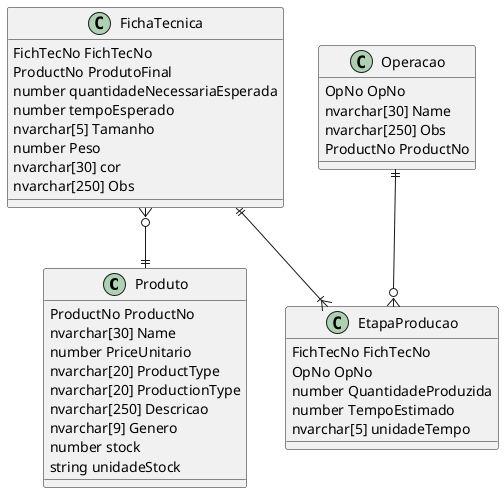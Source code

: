 @startuml NormalizacaoFichaTecnica

class Produto {
    ProductNo ProductNo
    nvarchar[30] Name 
    number PriceUnitario 
    nvarchar[20] ProductType
    nvarchar[20] ProductionType
    nvarchar[250] Descricao
    nvarchar[9] Genero
    number stock 
    string unidadeStock
}

class Operacao {
    OpNo OpNo
    nvarchar[30] Name 
    nvarchar[250] Obs
    ProductNo ProductNo 
}

class FichaTecnica {
    FichTecNo FichTecNo
    ProductNo ProdutoFinal
    number quantidadeNecessariaEsperada
    number tempoEsperado
    nvarchar[5] Tamanho
    number Peso
    nvarchar[30] cor
    nvarchar[250] Obs
}

class EtapaProducao {
    FichTecNo FichTecNo
    OpNo OpNo
    number QuantidadeProduzida
    number TempoEstimado 
    nvarchar[5] unidadeTempo  
}

/'
Relacionamento da FichaTecnica
'/
FichaTecnica }o--|| Produto
FichaTecnica ||--|{ EtapaProducao
Operacao ||--o{ EtapaProducao

@end